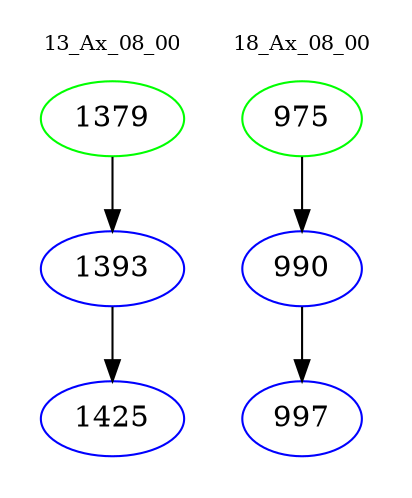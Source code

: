 digraph{
subgraph cluster_0 {
color = white
label = "13_Ax_08_00";
fontsize=10;
T0_1379 [label="1379", color="green"]
T0_1379 -> T0_1393 [color="black"]
T0_1393 [label="1393", color="blue"]
T0_1393 -> T0_1425 [color="black"]
T0_1425 [label="1425", color="blue"]
}
subgraph cluster_1 {
color = white
label = "18_Ax_08_00";
fontsize=10;
T1_975 [label="975", color="green"]
T1_975 -> T1_990 [color="black"]
T1_990 [label="990", color="blue"]
T1_990 -> T1_997 [color="black"]
T1_997 [label="997", color="blue"]
}
}
